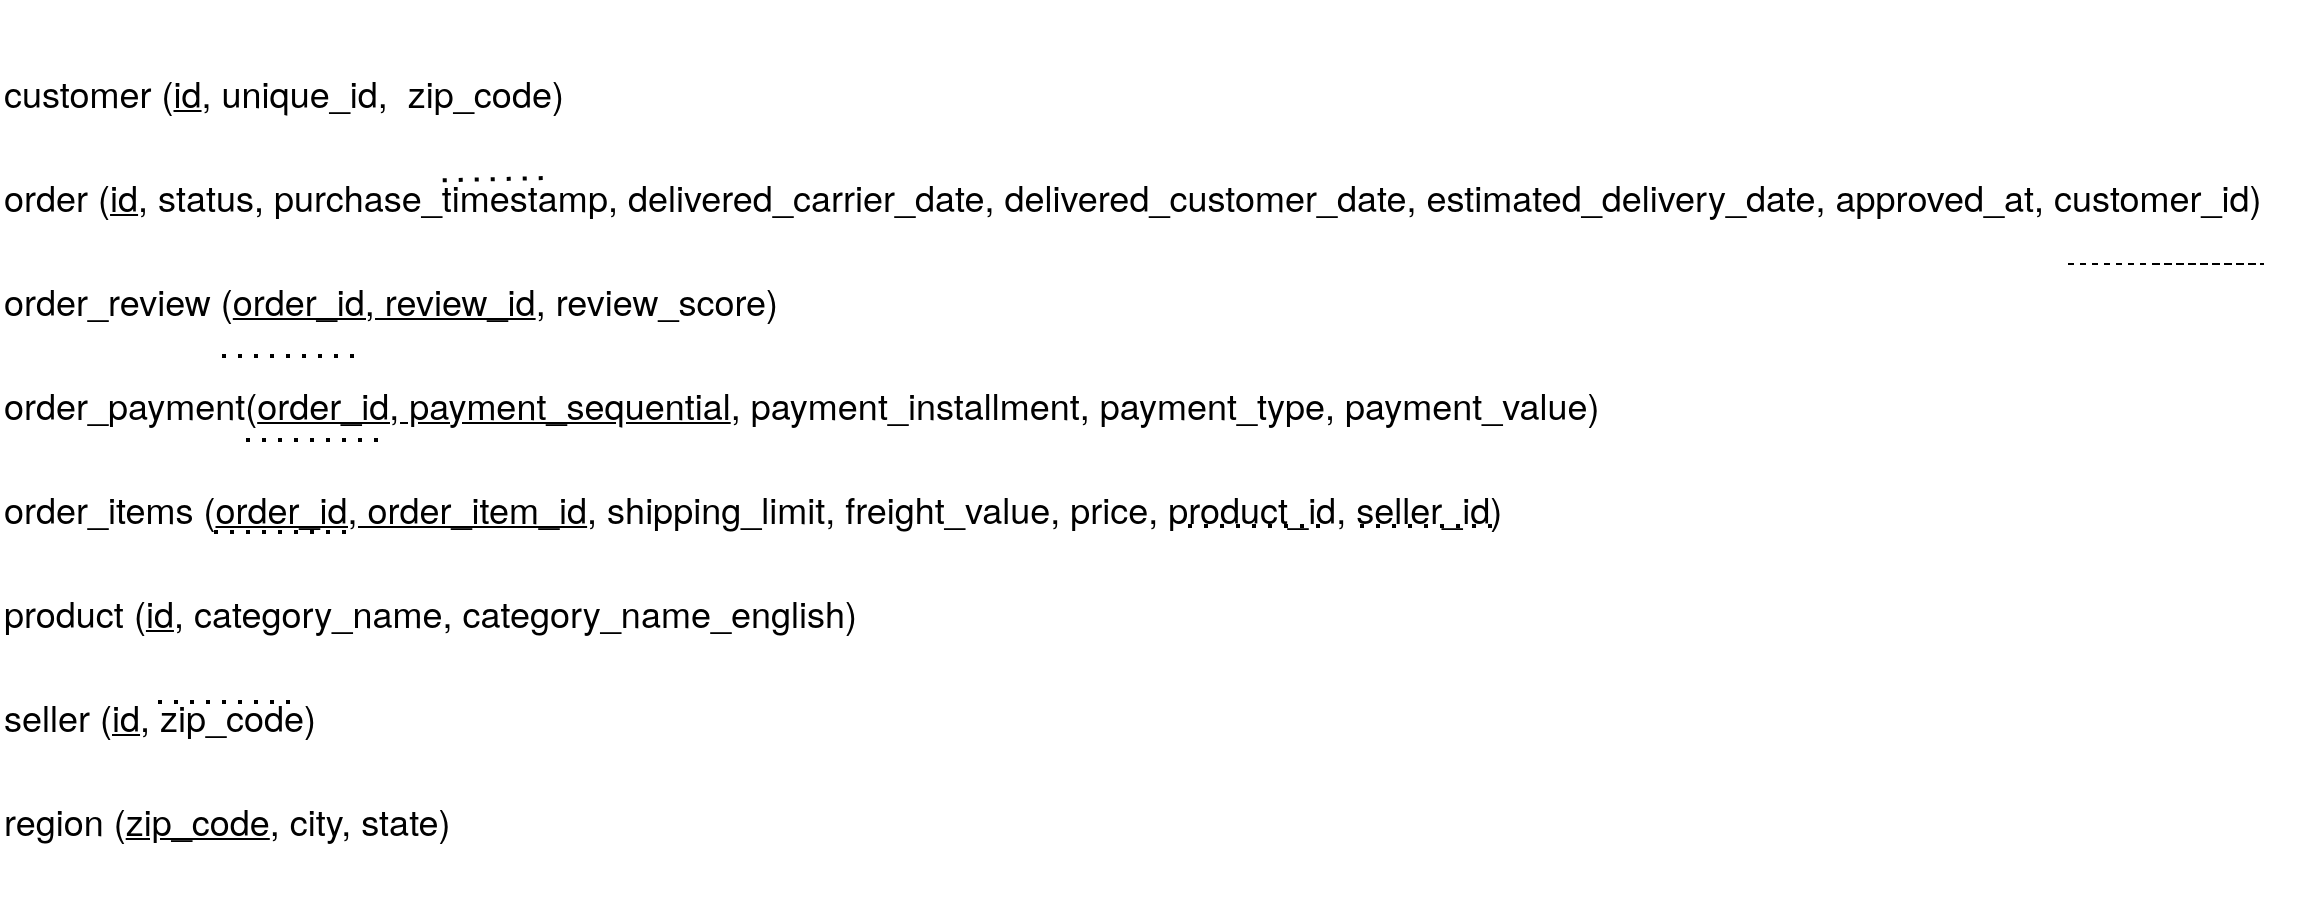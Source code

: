 <mxfile version="24.6.0" type="device">
  <diagram name="Page-1" id="TDZ-LZ3pCN9mh_Zn90XO">
    <mxGraphModel dx="1781" dy="1816" grid="0" gridSize="10" guides="1" tooltips="1" connect="1" arrows="1" fold="1" page="1" pageScale="1" pageWidth="827" pageHeight="1169" math="0" shadow="0">
      <root>
        <mxCell id="0" />
        <mxCell id="1" parent="0" />
        <mxCell id="cwN4F9VtouW_iI9x6BH4-2" value="&lt;p style=&quot;margin: 0px; font-style: normal; font-variant-caps: normal; font-stretch: normal; line-height: normal; font-family: &amp;quot;Helvetica Neue&amp;quot;; font-size-adjust: none; font-kerning: auto; font-variant-alternates: normal; font-variant-ligatures: normal; font-variant-numeric: normal; font-variant-east-asian: normal; font-variant-position: normal; font-feature-settings: normal; font-optical-sizing: auto; font-variation-settings: normal; font-size: 18px;&quot;&gt;&lt;font style=&quot;font-size: 18px;&quot;&gt;customer (&lt;span style=&quot;text-decoration: underline;&quot;&gt;id&lt;/span&gt;, unique_id, &amp;nbsp;zip_code)&lt;/font&gt;&lt;/p&gt;&lt;p style=&quot;margin: 0px; font-style: normal; font-variant-caps: normal; font-stretch: normal; line-height: normal; font-family: &amp;quot;Helvetica Neue&amp;quot;; font-size-adjust: none; font-kerning: auto; font-variant-alternates: normal; font-variant-ligatures: normal; font-variant-numeric: normal; font-variant-east-asian: normal; font-variant-position: normal; font-feature-settings: normal; font-optical-sizing: auto; font-variation-settings: normal; font-size: 18px;&quot;&gt;&lt;font style=&quot;font-size: 18px;&quot;&gt;&lt;br&gt;&lt;/font&gt;&lt;/p&gt;&lt;p style=&quot;margin: 0px; font-style: normal; font-variant-caps: normal; font-stretch: normal; line-height: normal; font-family: &amp;quot;Helvetica Neue&amp;quot;; font-size-adjust: none; font-kerning: auto; font-variant-alternates: normal; font-variant-ligatures: normal; font-variant-numeric: normal; font-variant-east-asian: normal; font-variant-position: normal; font-feature-settings: normal; font-optical-sizing: auto; font-variation-settings: normal; font-size: 18px;&quot;&gt;&lt;font style=&quot;font-size: 18px;&quot;&gt;order (&lt;span style=&quot;text-decoration: underline;&quot;&gt;id&lt;/span&gt;, status, purchase_timestamp, delivered_carrier_date, delivered_customer_date, estimated_delivery_date, approved_at, customer_id)&lt;/font&gt;&lt;/p&gt;&lt;p style=&quot;margin: 0px; font-style: normal; font-variant-caps: normal; font-stretch: normal; line-height: normal; font-family: &amp;quot;Helvetica Neue&amp;quot;; font-size-adjust: none; font-kerning: auto; font-variant-alternates: normal; font-variant-ligatures: normal; font-variant-numeric: normal; font-variant-east-asian: normal; font-variant-position: normal; font-feature-settings: normal; font-optical-sizing: auto; font-variation-settings: normal; font-size: 18px;&quot;&gt;&lt;font style=&quot;font-size: 18px;&quot;&gt;&lt;br&gt;&lt;/font&gt;&lt;/p&gt;&lt;p style=&quot;margin: 0px; font-style: normal; font-variant-caps: normal; font-stretch: normal; line-height: normal; font-family: &amp;quot;Helvetica Neue&amp;quot;; font-size-adjust: none; font-kerning: auto; font-variant-alternates: normal; font-variant-ligatures: normal; font-variant-numeric: normal; font-variant-east-asian: normal; font-variant-position: normal; font-feature-settings: normal; font-optical-sizing: auto; font-variation-settings: normal; font-size: 18px;&quot;&gt;&lt;font style=&quot;font-size: 18px;&quot;&gt;order_review (&lt;u&gt;order_id, review_id&lt;/u&gt;, review_score)&lt;/font&gt;&lt;/p&gt;&lt;p style=&quot;margin: 0px; font-style: normal; font-variant-caps: normal; font-stretch: normal; line-height: normal; font-family: &amp;quot;Helvetica Neue&amp;quot;; font-size-adjust: none; font-kerning: auto; font-variant-alternates: normal; font-variant-ligatures: normal; font-variant-numeric: normal; font-variant-east-asian: normal; font-variant-position: normal; font-feature-settings: normal; font-optical-sizing: auto; font-variation-settings: normal; font-size: 18px;&quot;&gt;&lt;font style=&quot;font-size: 18px;&quot;&gt;&lt;br&gt;&lt;/font&gt;&lt;/p&gt;&lt;p style=&quot;margin: 0px; font-style: normal; font-variant-caps: normal; font-stretch: normal; line-height: normal; font-family: &amp;quot;Helvetica Neue&amp;quot;; font-size-adjust: none; font-kerning: auto; font-variant-alternates: normal; font-variant-ligatures: normal; font-variant-numeric: normal; font-variant-east-asian: normal; font-variant-position: normal; font-feature-settings: normal; font-optical-sizing: auto; font-variation-settings: normal; font-size: 18px;&quot;&gt;&lt;font style=&quot;font-size: 18px;&quot;&gt;order_payment(&lt;u&gt;order_id, payment_sequential&lt;/u&gt;, payment_installment, payment_type, payment_value)&lt;/font&gt;&lt;/p&gt;&lt;p style=&quot;margin: 0px; font-style: normal; font-variant-caps: normal; font-stretch: normal; line-height: normal; font-family: &amp;quot;Helvetica Neue&amp;quot;; font-size-adjust: none; font-kerning: auto; font-variant-alternates: normal; font-variant-ligatures: normal; font-variant-numeric: normal; font-variant-east-asian: normal; font-variant-position: normal; font-feature-settings: normal; font-optical-sizing: auto; font-variation-settings: normal; font-size: 18px;&quot;&gt;&lt;font style=&quot;font-size: 18px;&quot;&gt;&lt;br&gt;&lt;/font&gt;&lt;/p&gt;&lt;p style=&quot;margin: 0px; font-style: normal; font-variant-caps: normal; font-stretch: normal; line-height: normal; font-family: &amp;quot;Helvetica Neue&amp;quot;; font-size-adjust: none; font-kerning: auto; font-variant-alternates: normal; font-variant-ligatures: normal; font-variant-numeric: normal; font-variant-east-asian: normal; font-variant-position: normal; font-feature-settings: normal; font-optical-sizing: auto; font-variation-settings: normal; font-size: 18px;&quot;&gt;&lt;font style=&quot;font-size: 18px;&quot;&gt;order_items (&lt;u&gt;order_id, order_item_id&lt;/u&gt;, shipping_limit, freight_value, price, product_id, seller_id)&lt;br&gt;&lt;/font&gt;&lt;/p&gt;&lt;p style=&quot;margin: 0px; font-style: normal; font-variant-caps: normal; font-stretch: normal; line-height: normal; font-family: &amp;quot;Helvetica Neue&amp;quot;; font-size-adjust: none; font-kerning: auto; font-variant-alternates: normal; font-variant-ligatures: normal; font-variant-numeric: normal; font-variant-east-asian: normal; font-variant-position: normal; font-feature-settings: normal; font-optical-sizing: auto; font-variation-settings: normal; font-size: 18px;&quot;&gt;&lt;font style=&quot;font-size: 18px;&quot;&gt;&lt;br&gt;&lt;/font&gt;&lt;/p&gt;&lt;p style=&quot;margin: 0px; font-style: normal; font-variant-caps: normal; font-stretch: normal; line-height: normal; font-family: &amp;quot;Helvetica Neue&amp;quot;; font-size-adjust: none; font-kerning: auto; font-variant-alternates: normal; font-variant-ligatures: normal; font-variant-numeric: normal; font-variant-east-asian: normal; font-variant-position: normal; font-feature-settings: normal; font-optical-sizing: auto; font-variation-settings: normal; font-size: 18px;&quot;&gt;&lt;font style=&quot;font-size: 18px;&quot;&gt;product (&lt;u&gt;id&lt;/u&gt;, category_name, category_name_english)&lt;/font&gt;&lt;/p&gt;&lt;p style=&quot;margin: 0px; font-style: normal; font-variant-caps: normal; font-stretch: normal; line-height: normal; font-family: &amp;quot;Helvetica Neue&amp;quot;; font-size-adjust: none; font-kerning: auto; font-variant-alternates: normal; font-variant-ligatures: normal; font-variant-numeric: normal; font-variant-east-asian: normal; font-variant-position: normal; font-feature-settings: normal; font-optical-sizing: auto; font-variation-settings: normal; font-size: 18px;&quot;&gt;&lt;font style=&quot;font-size: 18px;&quot;&gt;&lt;br&gt;&lt;/font&gt;&lt;/p&gt;&lt;p style=&quot;margin: 0px; font-style: normal; font-variant-caps: normal; font-stretch: normal; line-height: normal; font-family: &amp;quot;Helvetica Neue&amp;quot;; font-size-adjust: none; font-kerning: auto; font-variant-alternates: normal; font-variant-ligatures: normal; font-variant-numeric: normal; font-variant-east-asian: normal; font-variant-position: normal; font-feature-settings: normal; font-optical-sizing: auto; font-variation-settings: normal; font-size: 18px;&quot;&gt;&lt;font style=&quot;font-size: 18px;&quot;&gt;seller (&lt;u&gt;id&lt;/u&gt;, zip_code)&lt;/font&gt;&lt;/p&gt;&lt;p style=&quot;margin: 0px; font-style: normal; font-variant-caps: normal; font-stretch: normal; line-height: normal; font-family: &amp;quot;Helvetica Neue&amp;quot;; font-size-adjust: none; font-kerning: auto; font-variant-alternates: normal; font-variant-ligatures: normal; font-variant-numeric: normal; font-variant-east-asian: normal; font-variant-position: normal; font-feature-settings: normal; font-optical-sizing: auto; font-variation-settings: normal; font-size: 18px;&quot;&gt;&lt;font style=&quot;font-size: 18px;&quot;&gt;&lt;br&gt;&lt;/font&gt;&lt;/p&gt;&lt;p style=&quot;margin: 0px; font-style: normal; font-variant-caps: normal; font-stretch: normal; line-height: normal; font-family: &amp;quot;Helvetica Neue&amp;quot;; font-size-adjust: none; font-kerning: auto; font-variant-alternates: normal; font-variant-ligatures: normal; font-variant-numeric: normal; font-variant-east-asian: normal; font-variant-position: normal; font-feature-settings: normal; font-optical-sizing: auto; font-variation-settings: normal; font-size: 18px;&quot;&gt;&lt;font style=&quot;font-size: 18px;&quot;&gt;region (&lt;u&gt;zip_code&lt;/u&gt;, city, state)&lt;/font&gt;&lt;/p&gt;" style="text;html=1;align=left;verticalAlign=middle;whiteSpace=wrap;rounded=0;" parent="1" vertex="1">
          <mxGeometry x="-669" y="-220" width="1153" height="453" as="geometry" />
        </mxCell>
        <mxCell id="cwN4F9VtouW_iI9x6BH4-3" value="" style="endArrow=none;dashed=1;html=1;dashPattern=1 3;strokeWidth=2;rounded=0;exitX=0.192;exitY=0.199;exitDx=0;exitDy=0;exitPerimeter=0;" parent="1" source="cwN4F9VtouW_iI9x6BH4-2" edge="1">
          <mxGeometry width="50" height="50" relative="1" as="geometry">
            <mxPoint x="-440" y="-75" as="sourcePoint" />
            <mxPoint x="-395" y="-131" as="targetPoint" />
          </mxGeometry>
        </mxCell>
        <mxCell id="cwN4F9VtouW_iI9x6BH4-4" value="" style="endArrow=none;dashed=1;html=1;dashPattern=1 3;strokeWidth=2;rounded=0;exitX=0.192;exitY=0.199;exitDx=0;exitDy=0;exitPerimeter=0;" parent="1" edge="1">
          <mxGeometry width="50" height="50" relative="1" as="geometry">
            <mxPoint x="-590" y="131" as="sourcePoint" />
            <mxPoint x="-524" y="131" as="targetPoint" />
          </mxGeometry>
        </mxCell>
        <mxCell id="cwN4F9VtouW_iI9x6BH4-5" value="" style="endArrow=none;dashed=1;html=1;dashPattern=1 3;strokeWidth=2;rounded=0;exitX=0.192;exitY=0.199;exitDx=0;exitDy=0;exitPerimeter=0;" parent="1" edge="1">
          <mxGeometry width="50" height="50" relative="1" as="geometry">
            <mxPoint x="-558" y="-42" as="sourcePoint" />
            <mxPoint x="-492" y="-42" as="targetPoint" />
          </mxGeometry>
        </mxCell>
        <mxCell id="cwN4F9VtouW_iI9x6BH4-6" value="" style="endArrow=none;dashed=1;html=1;dashPattern=1 3;strokeWidth=2;rounded=0;exitX=0.192;exitY=0.199;exitDx=0;exitDy=0;exitPerimeter=0;" parent="1" edge="1">
          <mxGeometry width="50" height="50" relative="1" as="geometry">
            <mxPoint x="-562" y="46" as="sourcePoint" />
            <mxPoint x="-496" y="46" as="targetPoint" />
          </mxGeometry>
        </mxCell>
        <mxCell id="cwN4F9VtouW_iI9x6BH4-8" value="" style="endArrow=none;dashed=1;html=1;dashPattern=1 3;strokeWidth=2;rounded=0;exitX=0.192;exitY=0.199;exitDx=0;exitDy=0;exitPerimeter=0;" parent="1" edge="1">
          <mxGeometry width="50" height="50" relative="1" as="geometry">
            <mxPoint x="-546" as="sourcePoint" />
            <mxPoint x="-480" as="targetPoint" />
          </mxGeometry>
        </mxCell>
        <mxCell id="cwN4F9VtouW_iI9x6BH4-9" value="" style="endArrow=none;dashed=1;html=1;dashPattern=1 3;strokeWidth=2;rounded=0;exitX=0.192;exitY=0.199;exitDx=0;exitDy=0;exitPerimeter=0;" parent="1" edge="1">
          <mxGeometry width="50" height="50" relative="1" as="geometry">
            <mxPoint x="-75" y="43" as="sourcePoint" />
            <mxPoint x="-9" y="43" as="targetPoint" />
          </mxGeometry>
        </mxCell>
        <mxCell id="cwN4F9VtouW_iI9x6BH4-10" value="" style="endArrow=none;dashed=1;html=1;dashPattern=1 3;strokeWidth=2;rounded=0;exitX=0.192;exitY=0.199;exitDx=0;exitDy=0;exitPerimeter=0;" parent="1" edge="1">
          <mxGeometry width="50" height="50" relative="1" as="geometry">
            <mxPoint x="11" y="43" as="sourcePoint" />
            <mxPoint x="77" y="43" as="targetPoint" />
          </mxGeometry>
        </mxCell>
        <mxCell id="gUKp1gvrLjbI5LN0wrQ2-4" value="" style="endArrow=none;dashed=1;html=1;rounded=0;" edge="1" parent="1">
          <mxGeometry width="50" height="50" relative="1" as="geometry">
            <mxPoint x="365" y="-88" as="sourcePoint" />
            <mxPoint x="407" y="-88" as="targetPoint" />
            <Array as="points">
              <mxPoint x="463" y="-88" />
            </Array>
          </mxGeometry>
        </mxCell>
      </root>
    </mxGraphModel>
  </diagram>
</mxfile>
